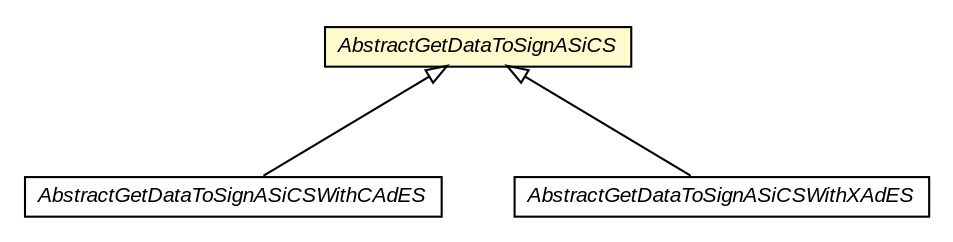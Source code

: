 #!/usr/local/bin/dot
#
# Class diagram 
# Generated by UMLGraph version R5_6-24-gf6e263 (http://www.umlgraph.org/)
#

digraph G {
	edge [fontname="arial",fontsize=10,labelfontname="arial",labelfontsize=10];
	node [fontname="arial",fontsize=10,shape=plaintext];
	nodesep=0.25;
	ranksep=0.5;
	// eu.europa.esig.dss.asic.signature.asics.AbstractGetDataToSignASiCSWithCAdES
	c129645 [label=<<table title="eu.europa.esig.dss.asic.signature.asics.AbstractGetDataToSignASiCSWithCAdES" border="0" cellborder="1" cellspacing="0" cellpadding="2" port="p" href="./AbstractGetDataToSignASiCSWithCAdES.html">
		<tr><td><table border="0" cellspacing="0" cellpadding="1">
<tr><td align="center" balign="center"><font face="arial italic"> AbstractGetDataToSignASiCSWithCAdES </font></td></tr>
		</table></td></tr>
		</table>>, URL="./AbstractGetDataToSignASiCSWithCAdES.html", fontname="arial", fontcolor="black", fontsize=10.0];
	// eu.europa.esig.dss.asic.signature.asics.AbstractGetDataToSignASiCSWithXAdES
	c129648 [label=<<table title="eu.europa.esig.dss.asic.signature.asics.AbstractGetDataToSignASiCSWithXAdES" border="0" cellborder="1" cellspacing="0" cellpadding="2" port="p" href="./AbstractGetDataToSignASiCSWithXAdES.html">
		<tr><td><table border="0" cellspacing="0" cellpadding="1">
<tr><td align="center" balign="center"><font face="arial italic"> AbstractGetDataToSignASiCSWithXAdES </font></td></tr>
		</table></td></tr>
		</table>>, URL="./AbstractGetDataToSignASiCSWithXAdES.html", fontname="arial", fontcolor="black", fontsize=10.0];
	// eu.europa.esig.dss.asic.signature.asics.AbstractGetDataToSignASiCS
	c129649 [label=<<table title="eu.europa.esig.dss.asic.signature.asics.AbstractGetDataToSignASiCS" border="0" cellborder="1" cellspacing="0" cellpadding="2" port="p" bgcolor="lemonChiffon" href="./AbstractGetDataToSignASiCS.html">
		<tr><td><table border="0" cellspacing="0" cellpadding="1">
<tr><td align="center" balign="center"><font face="arial italic"> AbstractGetDataToSignASiCS </font></td></tr>
		</table></td></tr>
		</table>>, URL="./AbstractGetDataToSignASiCS.html", fontname="arial", fontcolor="black", fontsize=10.0];
	//eu.europa.esig.dss.asic.signature.asics.AbstractGetDataToSignASiCSWithCAdES extends eu.europa.esig.dss.asic.signature.asics.AbstractGetDataToSignASiCS
	c129649:p -> c129645:p [dir=back,arrowtail=empty];
	//eu.europa.esig.dss.asic.signature.asics.AbstractGetDataToSignASiCSWithXAdES extends eu.europa.esig.dss.asic.signature.asics.AbstractGetDataToSignASiCS
	c129649:p -> c129648:p [dir=back,arrowtail=empty];
}

